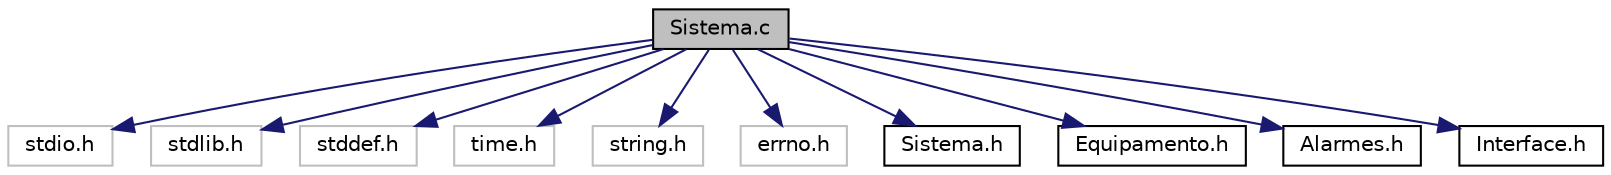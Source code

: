 digraph "Sistema.c"
{
 // LATEX_PDF_SIZE
  edge [fontname="Helvetica",fontsize="10",labelfontname="Helvetica",labelfontsize="10"];
  node [fontname="Helvetica",fontsize="10",shape=record];
  Node1 [label="Sistema.c",height=0.2,width=0.4,color="black", fillcolor="grey75", style="filled", fontcolor="black",tooltip="Arquivo contendo a função main e todos os includes."];
  Node1 -> Node2 [color="midnightblue",fontsize="10",style="solid",fontname="Helvetica"];
  Node2 [label="stdio.h",height=0.2,width=0.4,color="grey75", fillcolor="white", style="filled",tooltip=" "];
  Node1 -> Node3 [color="midnightblue",fontsize="10",style="solid",fontname="Helvetica"];
  Node3 [label="stdlib.h",height=0.2,width=0.4,color="grey75", fillcolor="white", style="filled",tooltip=" "];
  Node1 -> Node4 [color="midnightblue",fontsize="10",style="solid",fontname="Helvetica"];
  Node4 [label="stddef.h",height=0.2,width=0.4,color="grey75", fillcolor="white", style="filled",tooltip=" "];
  Node1 -> Node5 [color="midnightblue",fontsize="10",style="solid",fontname="Helvetica"];
  Node5 [label="time.h",height=0.2,width=0.4,color="grey75", fillcolor="white", style="filled",tooltip=" "];
  Node1 -> Node6 [color="midnightblue",fontsize="10",style="solid",fontname="Helvetica"];
  Node6 [label="string.h",height=0.2,width=0.4,color="grey75", fillcolor="white", style="filled",tooltip=" "];
  Node1 -> Node7 [color="midnightblue",fontsize="10",style="solid",fontname="Helvetica"];
  Node7 [label="errno.h",height=0.2,width=0.4,color="grey75", fillcolor="white", style="filled",tooltip=" "];
  Node1 -> Node8 [color="midnightblue",fontsize="10",style="solid",fontname="Helvetica"];
  Node8 [label="Sistema.h",height=0.2,width=0.4,color="black", fillcolor="white", style="filled",URL="$_sistema_8h.html",tooltip="Arquivo contendo as definições e tipos de dados utilizados no sistema."];
  Node1 -> Node9 [color="midnightblue",fontsize="10",style="solid",fontname="Helvetica"];
  Node9 [label="Equipamento.h",height=0.2,width=0.4,color="black", fillcolor="white", style="filled",URL="$_equipamento_8h.html",tooltip="Arquivo contendo o tipo de dado Alarme_t e as suas funções de CRUD e suas funções auxiliares."];
  Node1 -> Node10 [color="midnightblue",fontsize="10",style="solid",fontname="Helvetica"];
  Node10 [label="Alarmes.h",height=0.2,width=0.4,color="black", fillcolor="white", style="filled",URL="$_alarmes_8h.html",tooltip=" "];
  Node1 -> Node11 [color="midnightblue",fontsize="10",style="solid",fontname="Helvetica"];
  Node11 [label="Interface.h",height=0.2,width=0.4,color="black", fillcolor="white", style="filled",URL="$_interface_8h.html",tooltip=" "];
}
